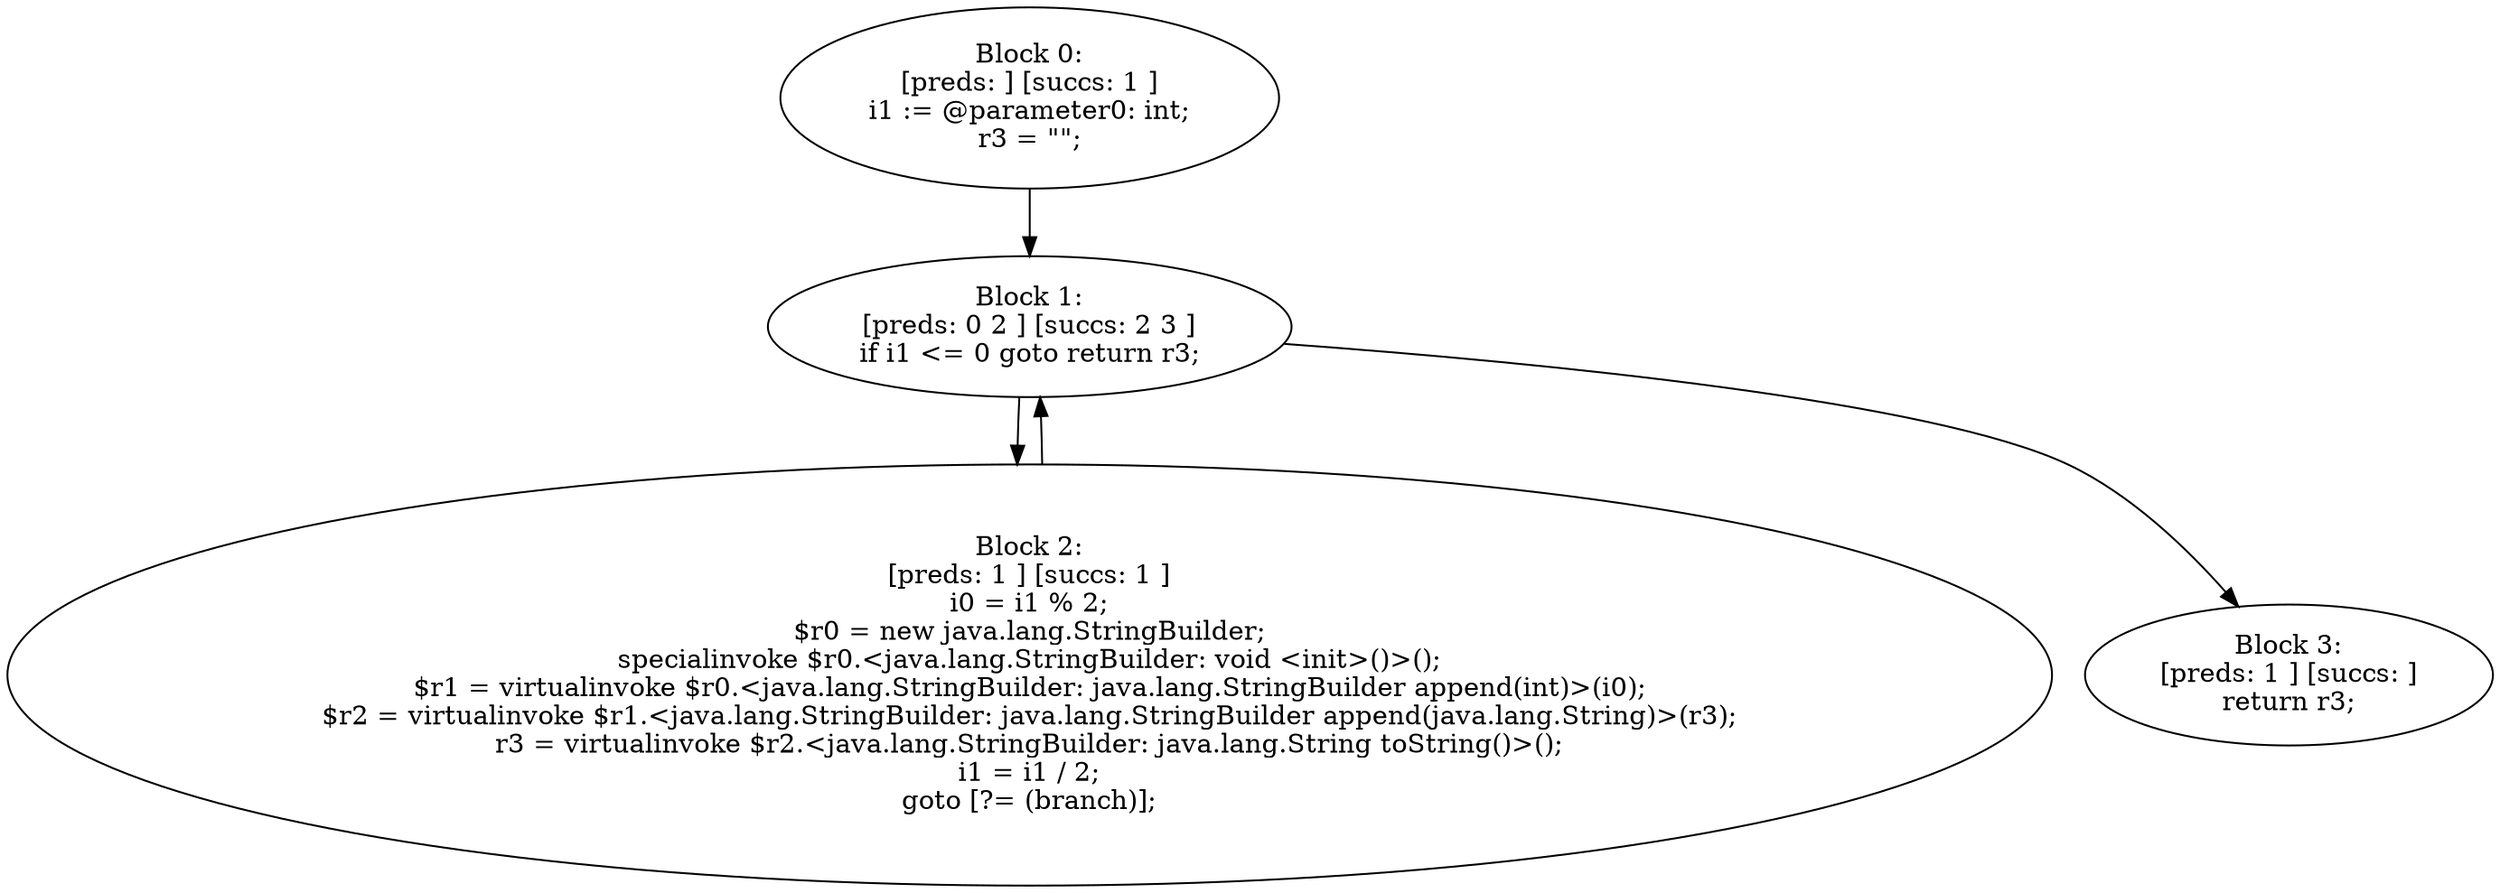digraph "unitGraph" {
    "Block 0:
[preds: ] [succs: 1 ]
i1 := @parameter0: int;
r3 = \"\";
"
    "Block 1:
[preds: 0 2 ] [succs: 2 3 ]
if i1 <= 0 goto return r3;
"
    "Block 2:
[preds: 1 ] [succs: 1 ]
i0 = i1 % 2;
$r0 = new java.lang.StringBuilder;
specialinvoke $r0.<java.lang.StringBuilder: void <init>()>();
$r1 = virtualinvoke $r0.<java.lang.StringBuilder: java.lang.StringBuilder append(int)>(i0);
$r2 = virtualinvoke $r1.<java.lang.StringBuilder: java.lang.StringBuilder append(java.lang.String)>(r3);
r3 = virtualinvoke $r2.<java.lang.StringBuilder: java.lang.String toString()>();
i1 = i1 / 2;
goto [?= (branch)];
"
    "Block 3:
[preds: 1 ] [succs: ]
return r3;
"
    "Block 0:
[preds: ] [succs: 1 ]
i1 := @parameter0: int;
r3 = \"\";
"->"Block 1:
[preds: 0 2 ] [succs: 2 3 ]
if i1 <= 0 goto return r3;
";
    "Block 1:
[preds: 0 2 ] [succs: 2 3 ]
if i1 <= 0 goto return r3;
"->"Block 2:
[preds: 1 ] [succs: 1 ]
i0 = i1 % 2;
$r0 = new java.lang.StringBuilder;
specialinvoke $r0.<java.lang.StringBuilder: void <init>()>();
$r1 = virtualinvoke $r0.<java.lang.StringBuilder: java.lang.StringBuilder append(int)>(i0);
$r2 = virtualinvoke $r1.<java.lang.StringBuilder: java.lang.StringBuilder append(java.lang.String)>(r3);
r3 = virtualinvoke $r2.<java.lang.StringBuilder: java.lang.String toString()>();
i1 = i1 / 2;
goto [?= (branch)];
";
    "Block 1:
[preds: 0 2 ] [succs: 2 3 ]
if i1 <= 0 goto return r3;
"->"Block 3:
[preds: 1 ] [succs: ]
return r3;
";
    "Block 2:
[preds: 1 ] [succs: 1 ]
i0 = i1 % 2;
$r0 = new java.lang.StringBuilder;
specialinvoke $r0.<java.lang.StringBuilder: void <init>()>();
$r1 = virtualinvoke $r0.<java.lang.StringBuilder: java.lang.StringBuilder append(int)>(i0);
$r2 = virtualinvoke $r1.<java.lang.StringBuilder: java.lang.StringBuilder append(java.lang.String)>(r3);
r3 = virtualinvoke $r2.<java.lang.StringBuilder: java.lang.String toString()>();
i1 = i1 / 2;
goto [?= (branch)];
"->"Block 1:
[preds: 0 2 ] [succs: 2 3 ]
if i1 <= 0 goto return r3;
";
}
